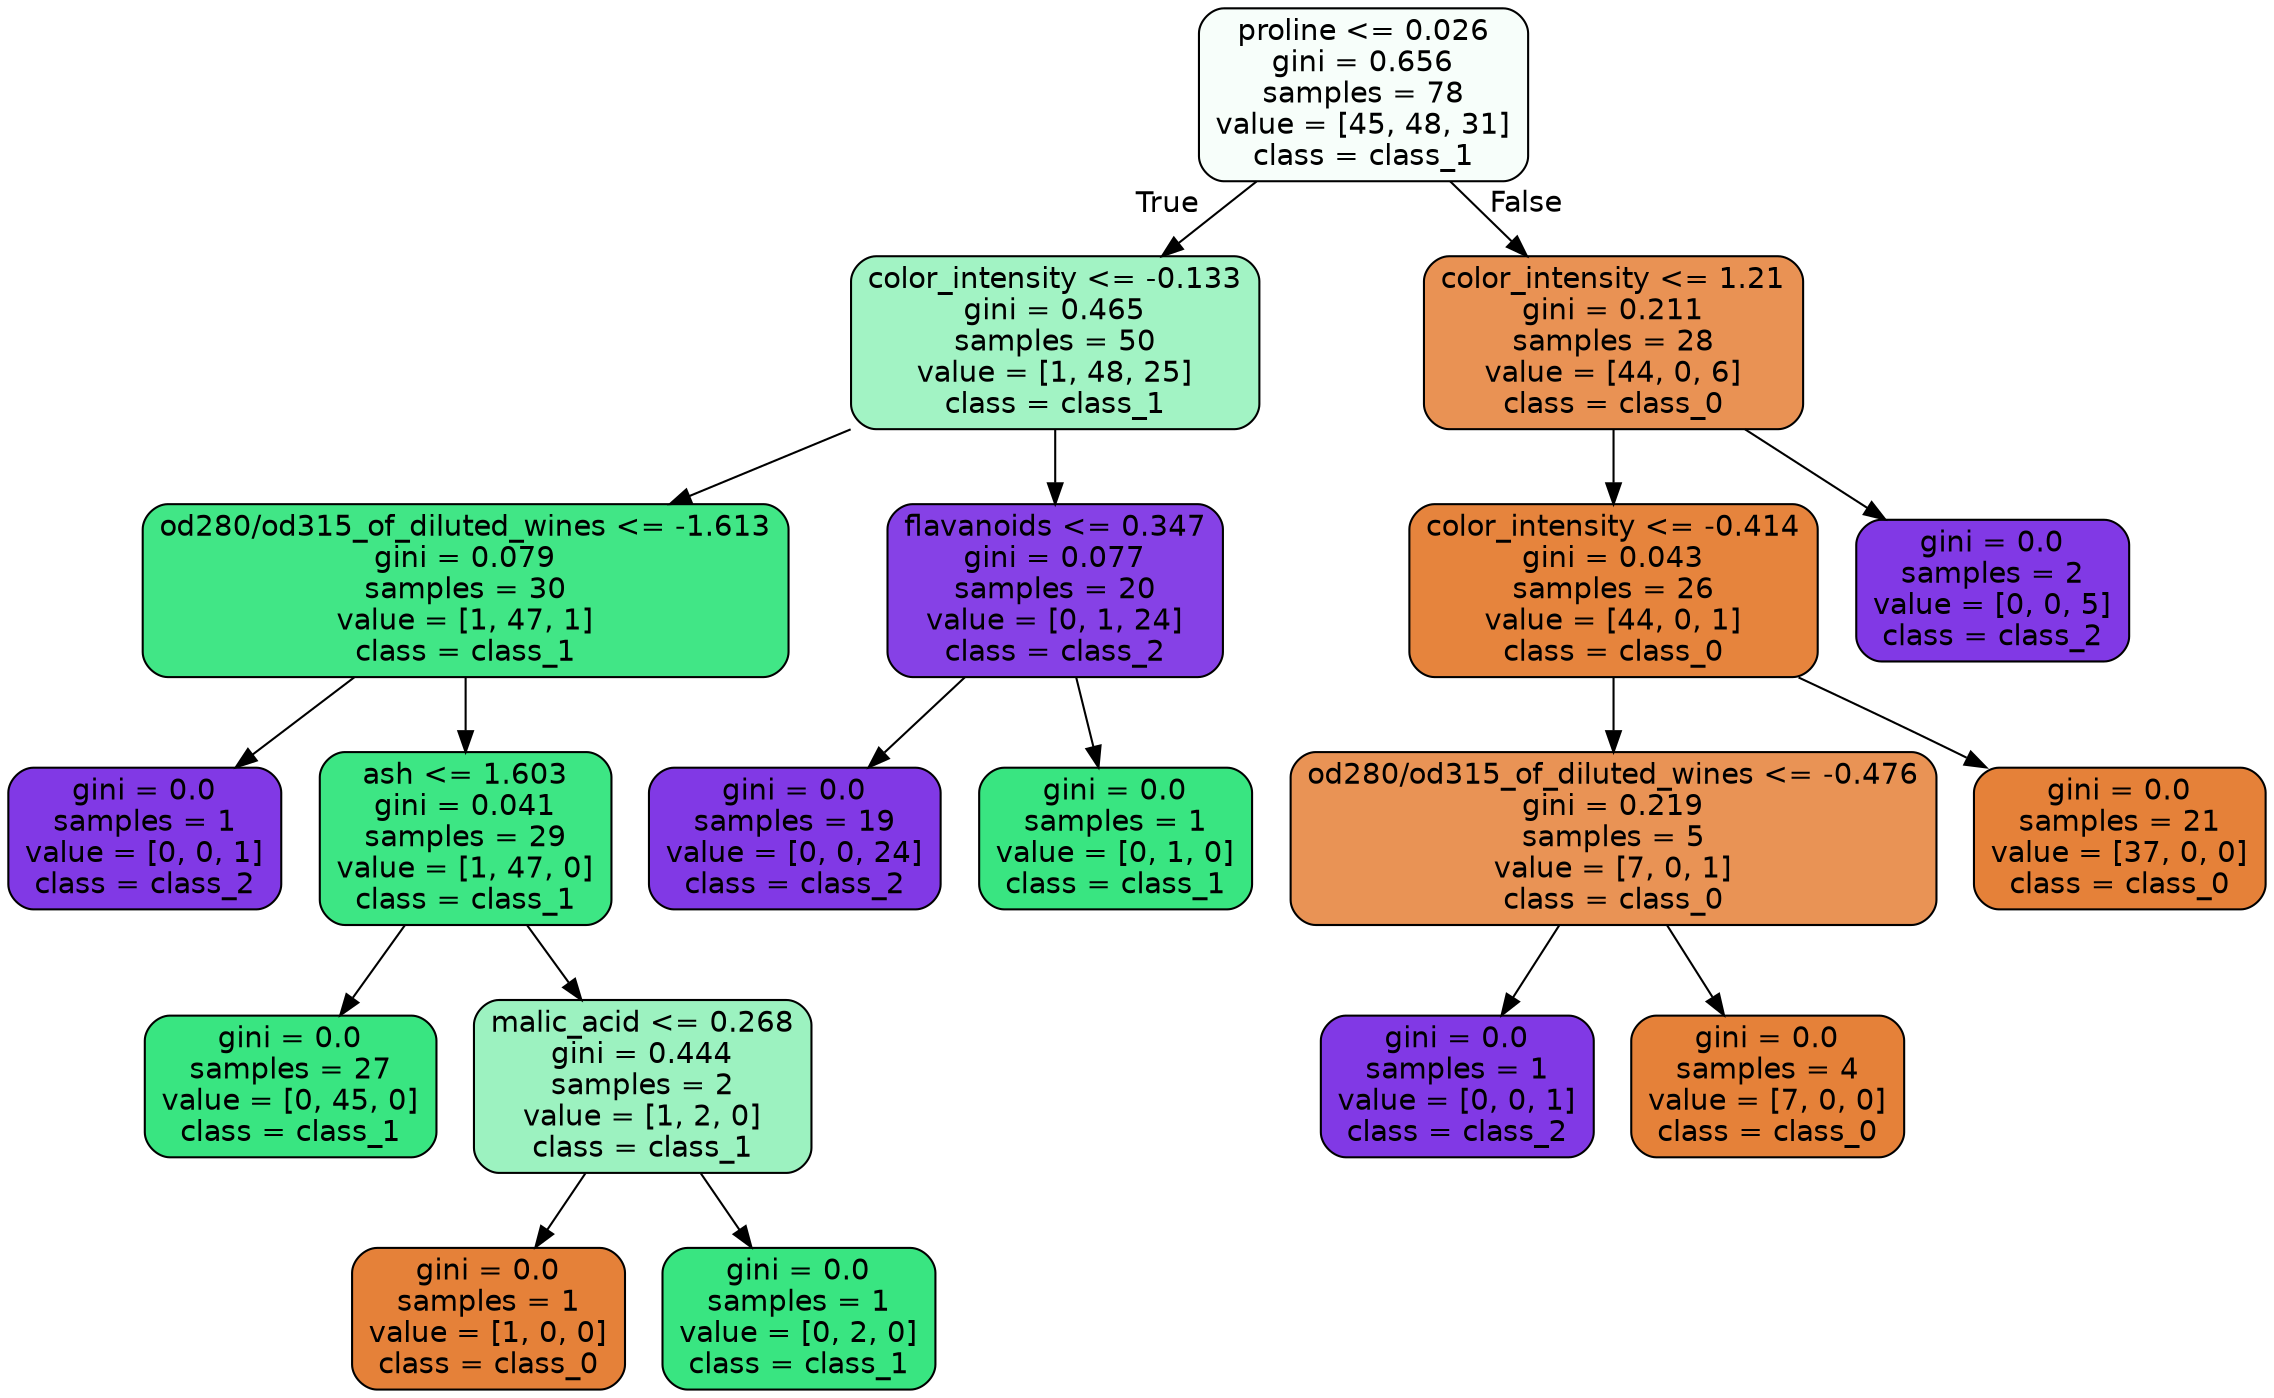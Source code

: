 digraph Tree {
node [shape=box, style="filled, rounded", color="black", fontname="helvetica"] ;
edge [fontname="helvetica"] ;
0 [label="proline <= 0.026\ngini = 0.656\nsamples = 78\nvalue = [45, 48, 31]\nclass = class_1", fillcolor="#f7fefa"] ;
1 [label="color_intensity <= -0.133\ngini = 0.465\nsamples = 50\nvalue = [1, 48, 25]\nclass = class_1", fillcolor="#a2f3c4"] ;
0 -> 1 [labeldistance=2.5, labelangle=45, headlabel="True"] ;
2 [label="od280/od315_of_diluted_wines <= -1.613\ngini = 0.079\nsamples = 30\nvalue = [1, 47, 1]\nclass = class_1", fillcolor="#41e686"] ;
1 -> 2 ;
3 [label="gini = 0.0\nsamples = 1\nvalue = [0, 0, 1]\nclass = class_2", fillcolor="#8139e5"] ;
2 -> 3 ;
4 [label="ash <= 1.603\ngini = 0.041\nsamples = 29\nvalue = [1, 47, 0]\nclass = class_1", fillcolor="#3de684"] ;
2 -> 4 ;
5 [label="gini = 0.0\nsamples = 27\nvalue = [0, 45, 0]\nclass = class_1", fillcolor="#39e581"] ;
4 -> 5 ;
6 [label="malic_acid <= 0.268\ngini = 0.444\nsamples = 2\nvalue = [1, 2, 0]\nclass = class_1", fillcolor="#9cf2c0"] ;
4 -> 6 ;
7 [label="gini = 0.0\nsamples = 1\nvalue = [1, 0, 0]\nclass = class_0", fillcolor="#e58139"] ;
6 -> 7 ;
8 [label="gini = 0.0\nsamples = 1\nvalue = [0, 2, 0]\nclass = class_1", fillcolor="#39e581"] ;
6 -> 8 ;
9 [label="flavanoids <= 0.347\ngini = 0.077\nsamples = 20\nvalue = [0, 1, 24]\nclass = class_2", fillcolor="#8641e6"] ;
1 -> 9 ;
10 [label="gini = 0.0\nsamples = 19\nvalue = [0, 0, 24]\nclass = class_2", fillcolor="#8139e5"] ;
9 -> 10 ;
11 [label="gini = 0.0\nsamples = 1\nvalue = [0, 1, 0]\nclass = class_1", fillcolor="#39e581"] ;
9 -> 11 ;
12 [label="color_intensity <= 1.21\ngini = 0.211\nsamples = 28\nvalue = [44, 0, 6]\nclass = class_0", fillcolor="#e99254"] ;
0 -> 12 [labeldistance=2.5, labelangle=-45, headlabel="False"] ;
13 [label="color_intensity <= -0.414\ngini = 0.043\nsamples = 26\nvalue = [44, 0, 1]\nclass = class_0", fillcolor="#e6843d"] ;
12 -> 13 ;
14 [label="od280/od315_of_diluted_wines <= -0.476\ngini = 0.219\nsamples = 5\nvalue = [7, 0, 1]\nclass = class_0", fillcolor="#e99355"] ;
13 -> 14 ;
15 [label="gini = 0.0\nsamples = 1\nvalue = [0, 0, 1]\nclass = class_2", fillcolor="#8139e5"] ;
14 -> 15 ;
16 [label="gini = 0.0\nsamples = 4\nvalue = [7, 0, 0]\nclass = class_0", fillcolor="#e58139"] ;
14 -> 16 ;
17 [label="gini = 0.0\nsamples = 21\nvalue = [37, 0, 0]\nclass = class_0", fillcolor="#e58139"] ;
13 -> 17 ;
18 [label="gini = 0.0\nsamples = 2\nvalue = [0, 0, 5]\nclass = class_2", fillcolor="#8139e5"] ;
12 -> 18 ;
}